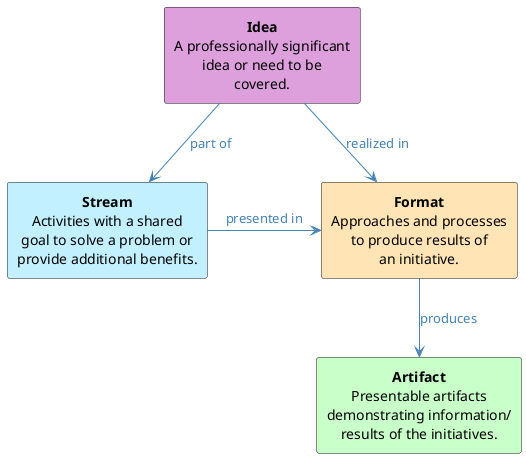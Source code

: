 @startuml Idea Pool Value Stream
skinparam defaultTextAlignment center
skinparam defaultFontName Ubuntu Light
skinparam backgroundColor transparent

skinparam arrow {
    Color SteelBlue
    FontColor SteelBlue
}

rectangle idea #Plum [
**Idea**
A professionally significant
idea or need to be
covered.
]
rectangle stream #APPLICATION [
**Stream**
Activities with a shared
goal to solve a problem or
provide additional benefits.
]
rectangle format #Moccasin [
**Format**
Approaches and processes
to produce results of
an initiative.
]
rectangle artifact #TECHNOLOGY [
**Artifact**
Presentable artifacts
demonstrating information/
results of the initiatives.
]

idea -down-> format : realized in
stream -right-> format : presented in
format -down-> artifact : produces
idea -down-> stream : part of
@enduml